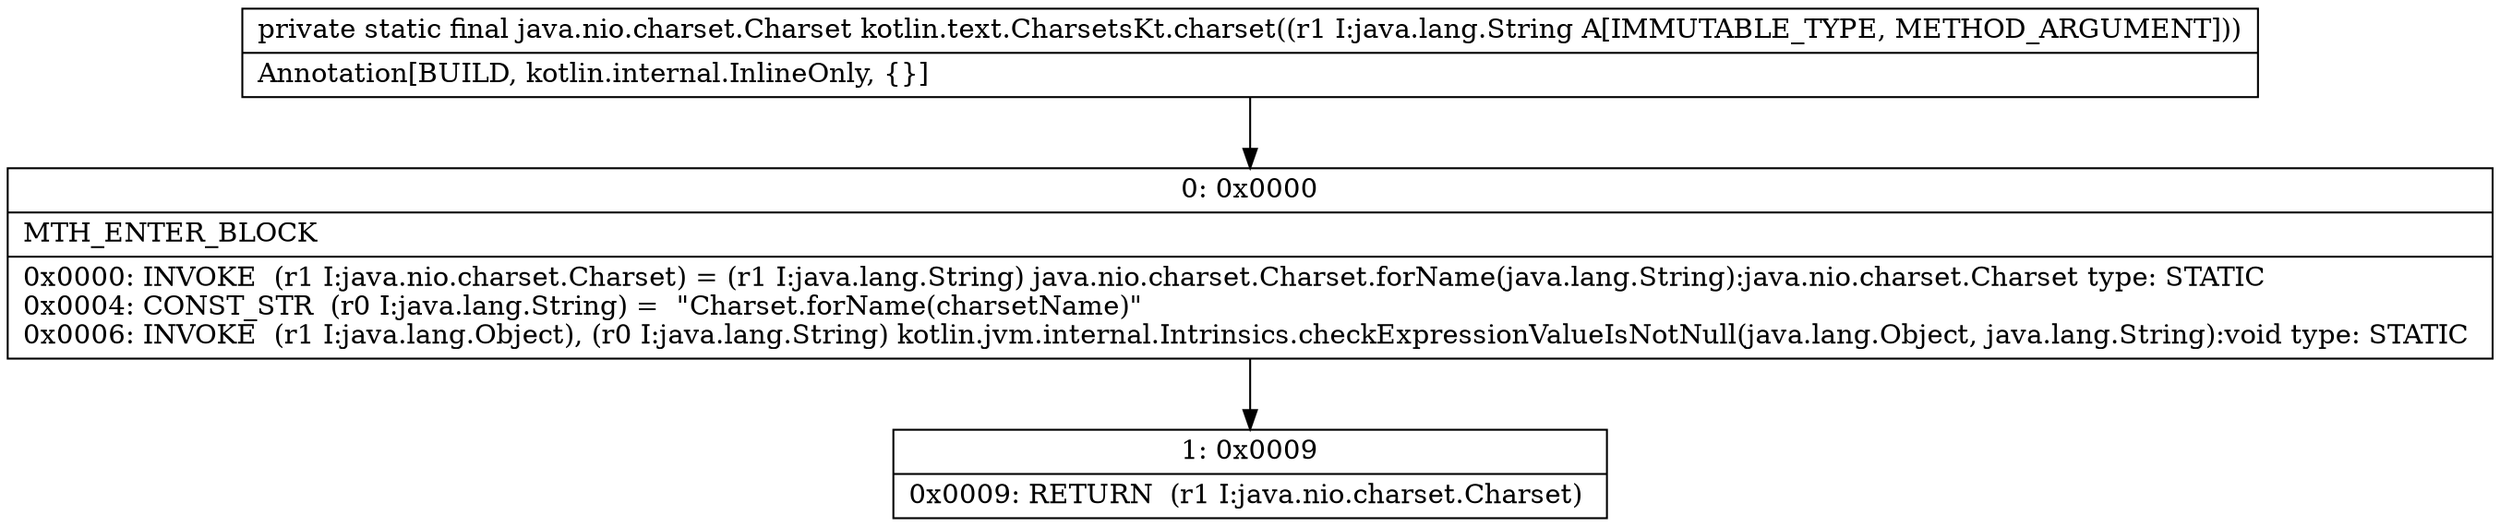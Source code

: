 digraph "CFG forkotlin.text.CharsetsKt.charset(Ljava\/lang\/String;)Ljava\/nio\/charset\/Charset;" {
Node_0 [shape=record,label="{0\:\ 0x0000|MTH_ENTER_BLOCK\l|0x0000: INVOKE  (r1 I:java.nio.charset.Charset) = (r1 I:java.lang.String) java.nio.charset.Charset.forName(java.lang.String):java.nio.charset.Charset type: STATIC \l0x0004: CONST_STR  (r0 I:java.lang.String) =  \"Charset.forName(charsetName)\" \l0x0006: INVOKE  (r1 I:java.lang.Object), (r0 I:java.lang.String) kotlin.jvm.internal.Intrinsics.checkExpressionValueIsNotNull(java.lang.Object, java.lang.String):void type: STATIC \l}"];
Node_1 [shape=record,label="{1\:\ 0x0009|0x0009: RETURN  (r1 I:java.nio.charset.Charset) \l}"];
MethodNode[shape=record,label="{private static final java.nio.charset.Charset kotlin.text.CharsetsKt.charset((r1 I:java.lang.String A[IMMUTABLE_TYPE, METHOD_ARGUMENT]))  | Annotation[BUILD, kotlin.internal.InlineOnly, \{\}]\l}"];
MethodNode -> Node_0;
Node_0 -> Node_1;
}

